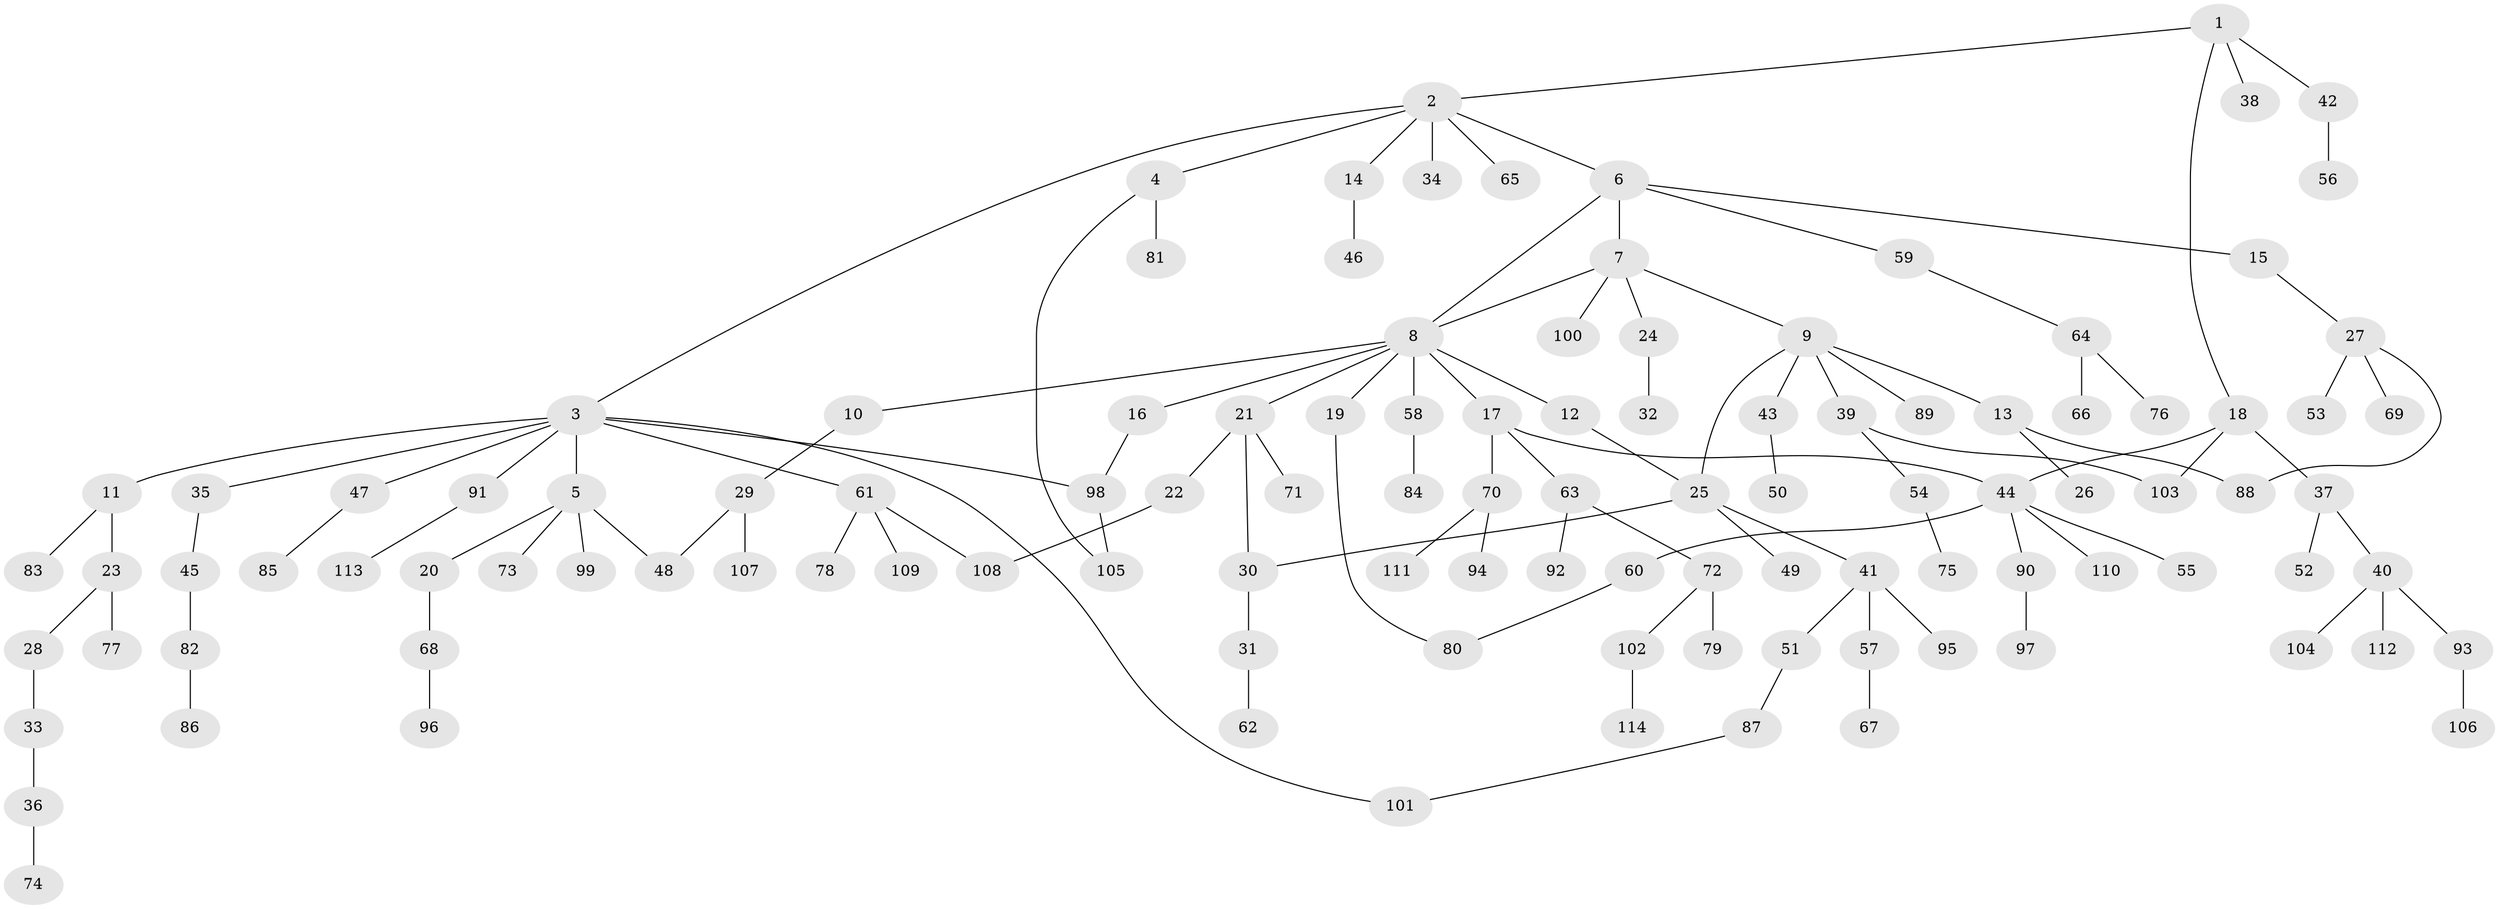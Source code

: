 // Generated by graph-tools (version 1.1) at 2025/13/03/09/25 04:13:27]
// undirected, 114 vertices, 125 edges
graph export_dot {
graph [start="1"]
  node [color=gray90,style=filled];
  1;
  2;
  3;
  4;
  5;
  6;
  7;
  8;
  9;
  10;
  11;
  12;
  13;
  14;
  15;
  16;
  17;
  18;
  19;
  20;
  21;
  22;
  23;
  24;
  25;
  26;
  27;
  28;
  29;
  30;
  31;
  32;
  33;
  34;
  35;
  36;
  37;
  38;
  39;
  40;
  41;
  42;
  43;
  44;
  45;
  46;
  47;
  48;
  49;
  50;
  51;
  52;
  53;
  54;
  55;
  56;
  57;
  58;
  59;
  60;
  61;
  62;
  63;
  64;
  65;
  66;
  67;
  68;
  69;
  70;
  71;
  72;
  73;
  74;
  75;
  76;
  77;
  78;
  79;
  80;
  81;
  82;
  83;
  84;
  85;
  86;
  87;
  88;
  89;
  90;
  91;
  92;
  93;
  94;
  95;
  96;
  97;
  98;
  99;
  100;
  101;
  102;
  103;
  104;
  105;
  106;
  107;
  108;
  109;
  110;
  111;
  112;
  113;
  114;
  1 -- 2;
  1 -- 18;
  1 -- 38;
  1 -- 42;
  2 -- 3;
  2 -- 4;
  2 -- 6;
  2 -- 14;
  2 -- 34;
  2 -- 65;
  3 -- 5;
  3 -- 11;
  3 -- 35;
  3 -- 47;
  3 -- 61;
  3 -- 91;
  3 -- 98;
  3 -- 101;
  4 -- 81;
  4 -- 105;
  5 -- 20;
  5 -- 73;
  5 -- 99;
  5 -- 48;
  6 -- 7;
  6 -- 8;
  6 -- 15;
  6 -- 59;
  7 -- 9;
  7 -- 24;
  7 -- 100;
  7 -- 8;
  8 -- 10;
  8 -- 12;
  8 -- 16;
  8 -- 17;
  8 -- 19;
  8 -- 21;
  8 -- 58;
  9 -- 13;
  9 -- 25;
  9 -- 39;
  9 -- 43;
  9 -- 89;
  10 -- 29;
  11 -- 23;
  11 -- 83;
  12 -- 25;
  13 -- 26;
  13 -- 88;
  14 -- 46;
  15 -- 27;
  16 -- 98;
  17 -- 44;
  17 -- 63;
  17 -- 70;
  18 -- 37;
  18 -- 103;
  18 -- 44;
  19 -- 80;
  20 -- 68;
  21 -- 22;
  21 -- 30;
  21 -- 71;
  22 -- 108;
  23 -- 28;
  23 -- 77;
  24 -- 32;
  25 -- 41;
  25 -- 49;
  25 -- 30;
  27 -- 53;
  27 -- 69;
  27 -- 88;
  28 -- 33;
  29 -- 48;
  29 -- 107;
  30 -- 31;
  31 -- 62;
  33 -- 36;
  35 -- 45;
  36 -- 74;
  37 -- 40;
  37 -- 52;
  39 -- 54;
  39 -- 103;
  40 -- 93;
  40 -- 104;
  40 -- 112;
  41 -- 51;
  41 -- 57;
  41 -- 95;
  42 -- 56;
  43 -- 50;
  44 -- 55;
  44 -- 60;
  44 -- 90;
  44 -- 110;
  45 -- 82;
  47 -- 85;
  51 -- 87;
  54 -- 75;
  57 -- 67;
  58 -- 84;
  59 -- 64;
  60 -- 80;
  61 -- 78;
  61 -- 109;
  61 -- 108;
  63 -- 72;
  63 -- 92;
  64 -- 66;
  64 -- 76;
  68 -- 96;
  70 -- 94;
  70 -- 111;
  72 -- 79;
  72 -- 102;
  82 -- 86;
  87 -- 101;
  90 -- 97;
  91 -- 113;
  93 -- 106;
  98 -- 105;
  102 -- 114;
}
